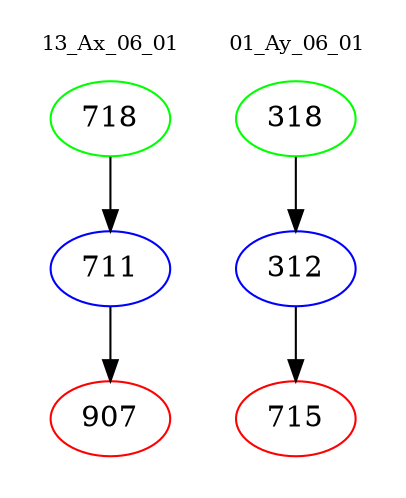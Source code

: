 digraph{
subgraph cluster_0 {
color = white
label = "13_Ax_06_01";
fontsize=10;
T0_718 [label="718", color="green"]
T0_718 -> T0_711 [color="black"]
T0_711 [label="711", color="blue"]
T0_711 -> T0_907 [color="black"]
T0_907 [label="907", color="red"]
}
subgraph cluster_1 {
color = white
label = "01_Ay_06_01";
fontsize=10;
T1_318 [label="318", color="green"]
T1_318 -> T1_312 [color="black"]
T1_312 [label="312", color="blue"]
T1_312 -> T1_715 [color="black"]
T1_715 [label="715", color="red"]
}
}
